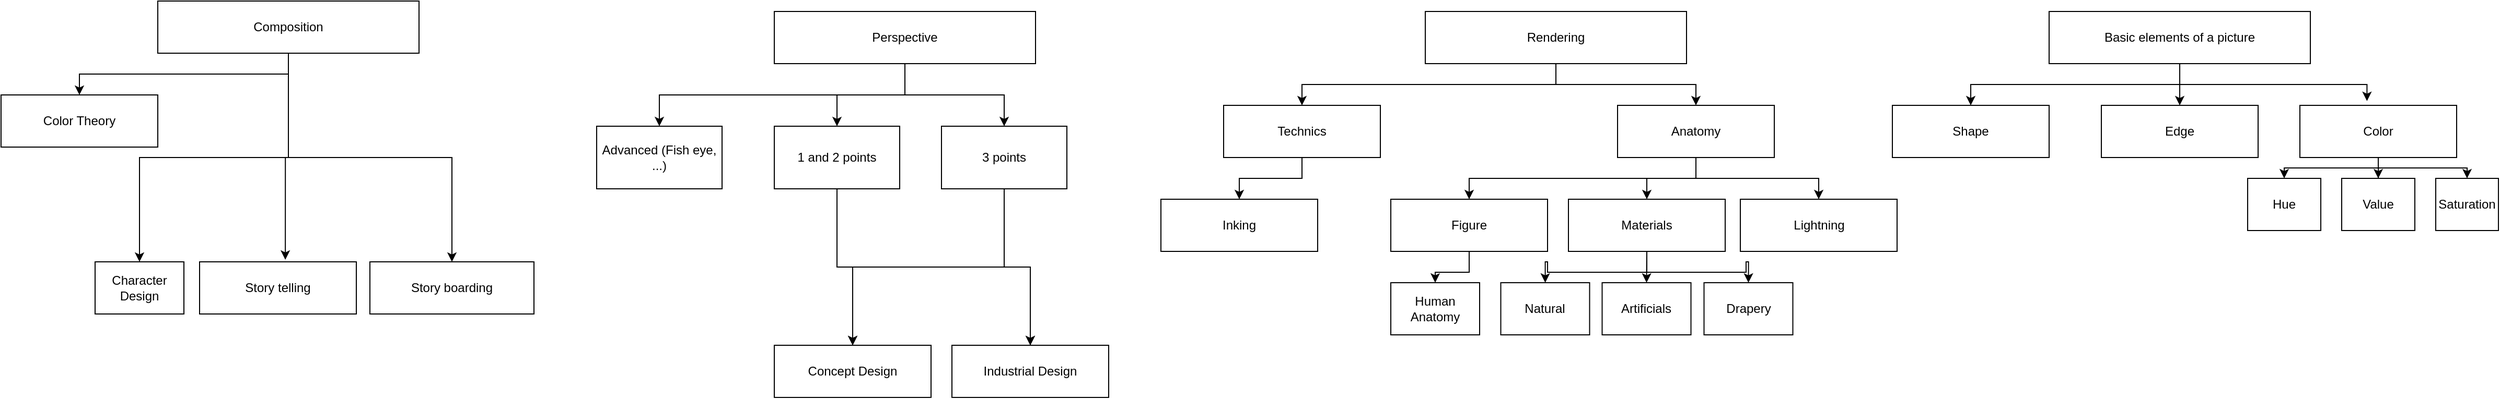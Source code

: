 <mxfile version="13.7.5" type="device"><diagram id="MUrH_T71WlxlZ5jlpXWC" name="Page-1"><mxGraphModel dx="3373" dy="852" grid="1" gridSize="10" guides="1" tooltips="1" connect="1" arrows="1" fold="1" page="1" pageScale="1" pageWidth="850" pageHeight="1100" math="0" shadow="0"><root><mxCell id="0"/><mxCell id="1" parent="0"/><mxCell id="B5QfMoqUWkwQQRbbpITG-30" style="edgeStyle=orthogonalEdgeStyle;rounded=0;orthogonalLoop=1;jettySize=auto;html=1;exitX=0.5;exitY=1;exitDx=0;exitDy=0;entryX=0.5;entryY=0;entryDx=0;entryDy=0;" edge="1" parent="1" source="B5QfMoqUWkwQQRbbpITG-1" target="B5QfMoqUWkwQQRbbpITG-3"><mxGeometry relative="1" as="geometry"/></mxCell><mxCell id="B5QfMoqUWkwQQRbbpITG-31" style="edgeStyle=orthogonalEdgeStyle;rounded=0;orthogonalLoop=1;jettySize=auto;html=1;exitX=0.5;exitY=1;exitDx=0;exitDy=0;" edge="1" parent="1" source="B5QfMoqUWkwQQRbbpITG-1" target="B5QfMoqUWkwQQRbbpITG-2"><mxGeometry relative="1" as="geometry"/></mxCell><mxCell id="B5QfMoqUWkwQQRbbpITG-32" style="edgeStyle=orthogonalEdgeStyle;rounded=0;orthogonalLoop=1;jettySize=auto;html=1;exitX=0.5;exitY=1;exitDx=0;exitDy=0;entryX=0.428;entryY=-0.083;entryDx=0;entryDy=0;entryPerimeter=0;" edge="1" parent="1" source="B5QfMoqUWkwQQRbbpITG-1" target="B5QfMoqUWkwQQRbbpITG-4"><mxGeometry relative="1" as="geometry"/></mxCell><mxCell id="B5QfMoqUWkwQQRbbpITG-1" value="Basic elements of a picture" style="rounded=0;whiteSpace=wrap;html=1;" vertex="1" parent="1"><mxGeometry x="290" y="160" width="250" height="50" as="geometry"/></mxCell><mxCell id="B5QfMoqUWkwQQRbbpITG-2" value="Shape" style="rounded=0;whiteSpace=wrap;html=1;" vertex="1" parent="1"><mxGeometry x="140" y="250" width="150" height="50" as="geometry"/></mxCell><mxCell id="B5QfMoqUWkwQQRbbpITG-3" value="Edge" style="rounded=0;whiteSpace=wrap;html=1;" vertex="1" parent="1"><mxGeometry x="340" y="250" width="150" height="50" as="geometry"/></mxCell><mxCell id="B5QfMoqUWkwQQRbbpITG-36" style="edgeStyle=orthogonalEdgeStyle;rounded=0;orthogonalLoop=1;jettySize=auto;html=1;exitX=0.5;exitY=1;exitDx=0;exitDy=0;" edge="1" parent="1" source="B5QfMoqUWkwQQRbbpITG-4" target="B5QfMoqUWkwQQRbbpITG-6"><mxGeometry relative="1" as="geometry"/></mxCell><mxCell id="B5QfMoqUWkwQQRbbpITG-37" style="edgeStyle=orthogonalEdgeStyle;rounded=0;orthogonalLoop=1;jettySize=auto;html=1;exitX=0.5;exitY=1;exitDx=0;exitDy=0;entryX=0.5;entryY=0;entryDx=0;entryDy=0;" edge="1" parent="1" source="B5QfMoqUWkwQQRbbpITG-4" target="B5QfMoqUWkwQQRbbpITG-7"><mxGeometry relative="1" as="geometry"><Array as="points"><mxPoint x="605" y="310"/><mxPoint x="690" y="310"/></Array></mxGeometry></mxCell><mxCell id="B5QfMoqUWkwQQRbbpITG-38" style="edgeStyle=orthogonalEdgeStyle;rounded=0;orthogonalLoop=1;jettySize=auto;html=1;exitX=0.5;exitY=1;exitDx=0;exitDy=0;entryX=0.5;entryY=0;entryDx=0;entryDy=0;" edge="1" parent="1" source="B5QfMoqUWkwQQRbbpITG-4" target="B5QfMoqUWkwQQRbbpITG-5"><mxGeometry relative="1" as="geometry"><Array as="points"><mxPoint x="605" y="310"/><mxPoint x="515" y="310"/></Array></mxGeometry></mxCell><mxCell id="B5QfMoqUWkwQQRbbpITG-4" value="Color" style="rounded=0;whiteSpace=wrap;html=1;" vertex="1" parent="1"><mxGeometry x="530" y="250" width="150" height="50" as="geometry"/></mxCell><mxCell id="B5QfMoqUWkwQQRbbpITG-5" value="Hue" style="rounded=0;whiteSpace=wrap;html=1;" vertex="1" parent="1"><mxGeometry x="480" y="320" width="70" height="50" as="geometry"/></mxCell><mxCell id="B5QfMoqUWkwQQRbbpITG-6" value="Value" style="rounded=0;whiteSpace=wrap;html=1;" vertex="1" parent="1"><mxGeometry x="570" y="320" width="70" height="50" as="geometry"/></mxCell><mxCell id="B5QfMoqUWkwQQRbbpITG-7" value="Saturation" style="rounded=0;whiteSpace=wrap;html=1;" vertex="1" parent="1"><mxGeometry x="660" y="320" width="60" height="50" as="geometry"/></mxCell><mxCell id="B5QfMoqUWkwQQRbbpITG-86" style="edgeStyle=orthogonalEdgeStyle;rounded=0;orthogonalLoop=1;jettySize=auto;html=1;exitX=0.5;exitY=1;exitDx=0;exitDy=0;entryX=0.5;entryY=0;entryDx=0;entryDy=0;" edge="1" parent="1" source="B5QfMoqUWkwQQRbbpITG-8" target="B5QfMoqUWkwQQRbbpITG-79"><mxGeometry relative="1" as="geometry"/></mxCell><mxCell id="B5QfMoqUWkwQQRbbpITG-87" style="edgeStyle=orthogonalEdgeStyle;rounded=0;orthogonalLoop=1;jettySize=auto;html=1;exitX=0.5;exitY=1;exitDx=0;exitDy=0;" edge="1" parent="1" source="B5QfMoqUWkwQQRbbpITG-8" target="B5QfMoqUWkwQQRbbpITG-80"><mxGeometry relative="1" as="geometry"/></mxCell><mxCell id="B5QfMoqUWkwQQRbbpITG-88" style="edgeStyle=orthogonalEdgeStyle;rounded=0;orthogonalLoop=1;jettySize=auto;html=1;exitX=0.5;exitY=1;exitDx=0;exitDy=0;" edge="1" parent="1" source="B5QfMoqUWkwQQRbbpITG-8" target="B5QfMoqUWkwQQRbbpITG-81"><mxGeometry relative="1" as="geometry"/></mxCell><mxCell id="B5QfMoqUWkwQQRbbpITG-8" value="Perspective" style="rounded=0;whiteSpace=wrap;html=1;" vertex="1" parent="1"><mxGeometry x="-930" y="160" width="250" height="50" as="geometry"/></mxCell><mxCell id="B5QfMoqUWkwQQRbbpITG-47" style="edgeStyle=orthogonalEdgeStyle;rounded=0;orthogonalLoop=1;jettySize=auto;html=1;exitX=0.5;exitY=1;exitDx=0;exitDy=0;entryX=0.5;entryY=0;entryDx=0;entryDy=0;" edge="1" parent="1" source="B5QfMoqUWkwQQRbbpITG-9" target="B5QfMoqUWkwQQRbbpITG-29"><mxGeometry relative="1" as="geometry"/></mxCell><mxCell id="B5QfMoqUWkwQQRbbpITG-59" style="edgeStyle=orthogonalEdgeStyle;rounded=0;orthogonalLoop=1;jettySize=auto;html=1;exitX=0.5;exitY=1;exitDx=0;exitDy=0;" edge="1" parent="1" source="B5QfMoqUWkwQQRbbpITG-9" target="B5QfMoqUWkwQQRbbpITG-58"><mxGeometry relative="1" as="geometry"/></mxCell><mxCell id="B5QfMoqUWkwQQRbbpITG-9" value="Rendering" style="rounded=0;whiteSpace=wrap;html=1;" vertex="1" parent="1"><mxGeometry x="-307" y="160" width="250" height="50" as="geometry"/></mxCell><mxCell id="B5QfMoqUWkwQQRbbpITG-50" style="edgeStyle=orthogonalEdgeStyle;rounded=0;orthogonalLoop=1;jettySize=auto;html=1;exitX=0.5;exitY=1;exitDx=0;exitDy=0;" edge="1" parent="1" source="B5QfMoqUWkwQQRbbpITG-10" target="B5QfMoqUWkwQQRbbpITG-24"><mxGeometry relative="1" as="geometry"/></mxCell><mxCell id="B5QfMoqUWkwQQRbbpITG-52" style="edgeStyle=orthogonalEdgeStyle;rounded=0;orthogonalLoop=1;jettySize=auto;html=1;exitX=0.5;exitY=1;exitDx=0;exitDy=0;entryX=0.547;entryY=-0.04;entryDx=0;entryDy=0;entryPerimeter=0;" edge="1" parent="1" source="B5QfMoqUWkwQQRbbpITG-10" target="B5QfMoqUWkwQQRbbpITG-26"><mxGeometry relative="1" as="geometry"/></mxCell><mxCell id="B5QfMoqUWkwQQRbbpITG-53" style="edgeStyle=orthogonalEdgeStyle;rounded=0;orthogonalLoop=1;jettySize=auto;html=1;exitX=0.5;exitY=1;exitDx=0;exitDy=0;entryX=0.5;entryY=0;entryDx=0;entryDy=0;" edge="1" parent="1" source="B5QfMoqUWkwQQRbbpITG-10" target="B5QfMoqUWkwQQRbbpITG-27"><mxGeometry relative="1" as="geometry"/></mxCell><mxCell id="B5QfMoqUWkwQQRbbpITG-72" style="edgeStyle=orthogonalEdgeStyle;rounded=0;orthogonalLoop=1;jettySize=auto;html=1;exitX=0.5;exitY=1;exitDx=0;exitDy=0;entryX=0.5;entryY=0;entryDx=0;entryDy=0;" edge="1" parent="1" source="B5QfMoqUWkwQQRbbpITG-10" target="B5QfMoqUWkwQQRbbpITG-71"><mxGeometry relative="1" as="geometry"/></mxCell><mxCell id="B5QfMoqUWkwQQRbbpITG-10" value="Composition" style="rounded=0;whiteSpace=wrap;html=1;" vertex="1" parent="1"><mxGeometry x="-1520" y="150" width="250" height="50" as="geometry"/></mxCell><mxCell id="B5QfMoqUWkwQQRbbpITG-15" value="Human Anatomy" style="rounded=0;whiteSpace=wrap;html=1;" vertex="1" parent="1"><mxGeometry x="-340" y="420" width="85" height="50" as="geometry"/></mxCell><mxCell id="B5QfMoqUWkwQQRbbpITG-24" value="Color Theory" style="rounded=0;whiteSpace=wrap;html=1;gradientColor=#ffffff;" vertex="1" parent="1"><mxGeometry x="-1670" y="240" width="150" height="50" as="geometry"/></mxCell><mxCell id="B5QfMoqUWkwQQRbbpITG-26" value="Story telling" style="rounded=0;whiteSpace=wrap;html=1;gradientColor=#ffffff;" vertex="1" parent="1"><mxGeometry x="-1480" y="400" width="150" height="50" as="geometry"/></mxCell><mxCell id="B5QfMoqUWkwQQRbbpITG-27" value="Story boarding" style="rounded=0;whiteSpace=wrap;html=1;" vertex="1" parent="1"><mxGeometry x="-1317" y="400" width="157" height="50" as="geometry"/></mxCell><mxCell id="B5QfMoqUWkwQQRbbpITG-57" style="edgeStyle=orthogonalEdgeStyle;rounded=0;orthogonalLoop=1;jettySize=auto;html=1;exitX=0.5;exitY=1;exitDx=0;exitDy=0;entryX=0.5;entryY=0;entryDx=0;entryDy=0;" edge="1" parent="1" source="B5QfMoqUWkwQQRbbpITG-29" target="B5QfMoqUWkwQQRbbpITG-56"><mxGeometry relative="1" as="geometry"/></mxCell><mxCell id="B5QfMoqUWkwQQRbbpITG-29" value="Technics" style="rounded=0;whiteSpace=wrap;html=1;" vertex="1" parent="1"><mxGeometry x="-500" y="250" width="150" height="50" as="geometry"/></mxCell><mxCell id="B5QfMoqUWkwQQRbbpITG-56" value="Inking" style="rounded=0;whiteSpace=wrap;html=1;" vertex="1" parent="1"><mxGeometry x="-560" y="340" width="150" height="50" as="geometry"/></mxCell><mxCell id="B5QfMoqUWkwQQRbbpITG-61" style="edgeStyle=orthogonalEdgeStyle;rounded=0;orthogonalLoop=1;jettySize=auto;html=1;exitX=0.5;exitY=1;exitDx=0;exitDy=0;entryX=0.5;entryY=0;entryDx=0;entryDy=0;" edge="1" parent="1" source="B5QfMoqUWkwQQRbbpITG-58" target="B5QfMoqUWkwQQRbbpITG-60"><mxGeometry relative="1" as="geometry"/></mxCell><mxCell id="B5QfMoqUWkwQQRbbpITG-63" style="edgeStyle=orthogonalEdgeStyle;rounded=0;orthogonalLoop=1;jettySize=auto;html=1;exitX=0.5;exitY=1;exitDx=0;exitDy=0;" edge="1" parent="1" source="B5QfMoqUWkwQQRbbpITG-58" target="B5QfMoqUWkwQQRbbpITG-62"><mxGeometry relative="1" as="geometry"/></mxCell><mxCell id="B5QfMoqUWkwQQRbbpITG-74" style="edgeStyle=orthogonalEdgeStyle;rounded=0;orthogonalLoop=1;jettySize=auto;html=1;exitX=0.5;exitY=1;exitDx=0;exitDy=0;" edge="1" parent="1" source="B5QfMoqUWkwQQRbbpITG-58" target="B5QfMoqUWkwQQRbbpITG-73"><mxGeometry relative="1" as="geometry"/></mxCell><mxCell id="B5QfMoqUWkwQQRbbpITG-58" value="Anatomy" style="rounded=0;whiteSpace=wrap;html=1;" vertex="1" parent="1"><mxGeometry x="-123" y="250" width="150" height="50" as="geometry"/></mxCell><mxCell id="B5QfMoqUWkwQQRbbpITG-66" style="edgeStyle=orthogonalEdgeStyle;rounded=0;orthogonalLoop=1;jettySize=auto;html=1;exitX=0.5;exitY=1;exitDx=0;exitDy=0;entryX=0.5;entryY=0;entryDx=0;entryDy=0;" edge="1" parent="1" source="B5QfMoqUWkwQQRbbpITG-60" target="B5QfMoqUWkwQQRbbpITG-65"><mxGeometry relative="1" as="geometry"/></mxCell><mxCell id="B5QfMoqUWkwQQRbbpITG-69" style="edgeStyle=orthogonalEdgeStyle;rounded=0;orthogonalLoop=1;jettySize=auto;html=1;exitX=0.5;exitY=1;exitDx=0;exitDy=0;entryX=0.5;entryY=0;entryDx=0;entryDy=0;" edge="1" parent="1" source="B5QfMoqUWkwQQRbbpITG-60" target="B5QfMoqUWkwQQRbbpITG-67"><mxGeometry relative="1" as="geometry"/></mxCell><mxCell id="B5QfMoqUWkwQQRbbpITG-75" style="edgeStyle=orthogonalEdgeStyle;rounded=0;orthogonalLoop=1;jettySize=auto;html=1;exitX=0.5;exitY=1;exitDx=0;exitDy=0;" edge="1" parent="1" source="B5QfMoqUWkwQQRbbpITG-60" target="B5QfMoqUWkwQQRbbpITG-68"><mxGeometry relative="1" as="geometry"/></mxCell><mxCell id="B5QfMoqUWkwQQRbbpITG-60" value="Materials" style="rounded=0;whiteSpace=wrap;html=1;" vertex="1" parent="1"><mxGeometry x="-170" y="340" width="150" height="50" as="geometry"/></mxCell><mxCell id="B5QfMoqUWkwQQRbbpITG-62" value="Lightning" style="rounded=0;whiteSpace=wrap;html=1;" vertex="1" parent="1"><mxGeometry x="-5.5" y="340" width="150" height="50" as="geometry"/></mxCell><mxCell id="B5QfMoqUWkwQQRbbpITG-65" value="Drapery" style="rounded=0;whiteSpace=wrap;html=1;" vertex="1" parent="1"><mxGeometry x="-40.25" y="420" width="85" height="50" as="geometry"/></mxCell><mxCell id="B5QfMoqUWkwQQRbbpITG-67" value="Artificials" style="rounded=0;whiteSpace=wrap;html=1;" vertex="1" parent="1"><mxGeometry x="-137.75" y="420" width="85" height="50" as="geometry"/></mxCell><mxCell id="B5QfMoqUWkwQQRbbpITG-68" value="Natural" style="rounded=0;whiteSpace=wrap;html=1;" vertex="1" parent="1"><mxGeometry x="-234.75" y="420" width="85" height="50" as="geometry"/></mxCell><mxCell id="B5QfMoqUWkwQQRbbpITG-71" value="Character Design" style="rounded=0;whiteSpace=wrap;html=1;" vertex="1" parent="1"><mxGeometry x="-1580" y="400" width="85" height="50" as="geometry"/></mxCell><mxCell id="B5QfMoqUWkwQQRbbpITG-76" style="edgeStyle=orthogonalEdgeStyle;rounded=0;orthogonalLoop=1;jettySize=auto;html=1;exitX=0.5;exitY=1;exitDx=0;exitDy=0;entryX=0.5;entryY=0;entryDx=0;entryDy=0;" edge="1" parent="1" source="B5QfMoqUWkwQQRbbpITG-73" target="B5QfMoqUWkwQQRbbpITG-15"><mxGeometry relative="1" as="geometry"/></mxCell><mxCell id="B5QfMoqUWkwQQRbbpITG-73" value="Figure" style="rounded=0;whiteSpace=wrap;html=1;" vertex="1" parent="1"><mxGeometry x="-340" y="340" width="150" height="50" as="geometry"/></mxCell><mxCell id="B5QfMoqUWkwQQRbbpITG-77" value="Industrial Design" style="rounded=0;whiteSpace=wrap;html=1;" vertex="1" parent="1"><mxGeometry x="-760" y="480" width="150" height="50" as="geometry"/></mxCell><mxCell id="B5QfMoqUWkwQQRbbpITG-78" value="Concept Design" style="rounded=0;whiteSpace=wrap;html=1;" vertex="1" parent="1"><mxGeometry x="-930" y="480" width="150" height="50" as="geometry"/></mxCell><mxCell id="B5QfMoqUWkwQQRbbpITG-82" style="edgeStyle=orthogonalEdgeStyle;rounded=0;orthogonalLoop=1;jettySize=auto;html=1;exitX=0.5;exitY=1;exitDx=0;exitDy=0;entryX=0.5;entryY=0;entryDx=0;entryDy=0;" edge="1" parent="1" source="B5QfMoqUWkwQQRbbpITG-79" target="B5QfMoqUWkwQQRbbpITG-78"><mxGeometry relative="1" as="geometry"/></mxCell><mxCell id="B5QfMoqUWkwQQRbbpITG-85" style="edgeStyle=orthogonalEdgeStyle;rounded=0;orthogonalLoop=1;jettySize=auto;html=1;exitX=0.5;exitY=1;exitDx=0;exitDy=0;entryX=0.5;entryY=0;entryDx=0;entryDy=0;" edge="1" parent="1" source="B5QfMoqUWkwQQRbbpITG-79" target="B5QfMoqUWkwQQRbbpITG-77"><mxGeometry relative="1" as="geometry"/></mxCell><mxCell id="B5QfMoqUWkwQQRbbpITG-79" value="1 and 2 points" style="rounded=0;whiteSpace=wrap;html=1;gradientColor=#ffffff;" vertex="1" parent="1"><mxGeometry x="-930" y="270" width="120" height="60" as="geometry"/></mxCell><mxCell id="B5QfMoqUWkwQQRbbpITG-83" style="edgeStyle=orthogonalEdgeStyle;rounded=0;orthogonalLoop=1;jettySize=auto;html=1;exitX=0.5;exitY=1;exitDx=0;exitDy=0;entryX=0.5;entryY=0;entryDx=0;entryDy=0;" edge="1" parent="1" source="B5QfMoqUWkwQQRbbpITG-80" target="B5QfMoqUWkwQQRbbpITG-78"><mxGeometry relative="1" as="geometry"/></mxCell><mxCell id="B5QfMoqUWkwQQRbbpITG-84" style="edgeStyle=orthogonalEdgeStyle;rounded=0;orthogonalLoop=1;jettySize=auto;html=1;exitX=0.5;exitY=1;exitDx=0;exitDy=0;entryX=0.5;entryY=0;entryDx=0;entryDy=0;" edge="1" parent="1" source="B5QfMoqUWkwQQRbbpITG-80" target="B5QfMoqUWkwQQRbbpITG-77"><mxGeometry relative="1" as="geometry"/></mxCell><mxCell id="B5QfMoqUWkwQQRbbpITG-80" value="3 points" style="rounded=0;whiteSpace=wrap;html=1;gradientColor=#ffffff;" vertex="1" parent="1"><mxGeometry x="-770" y="270" width="120" height="60" as="geometry"/></mxCell><mxCell id="B5QfMoqUWkwQQRbbpITG-81" value="Advanced (Fish eye, ...)" style="rounded=0;whiteSpace=wrap;html=1;gradientColor=#ffffff;" vertex="1" parent="1"><mxGeometry x="-1100" y="270" width="120" height="60" as="geometry"/></mxCell></root></mxGraphModel></diagram></mxfile>